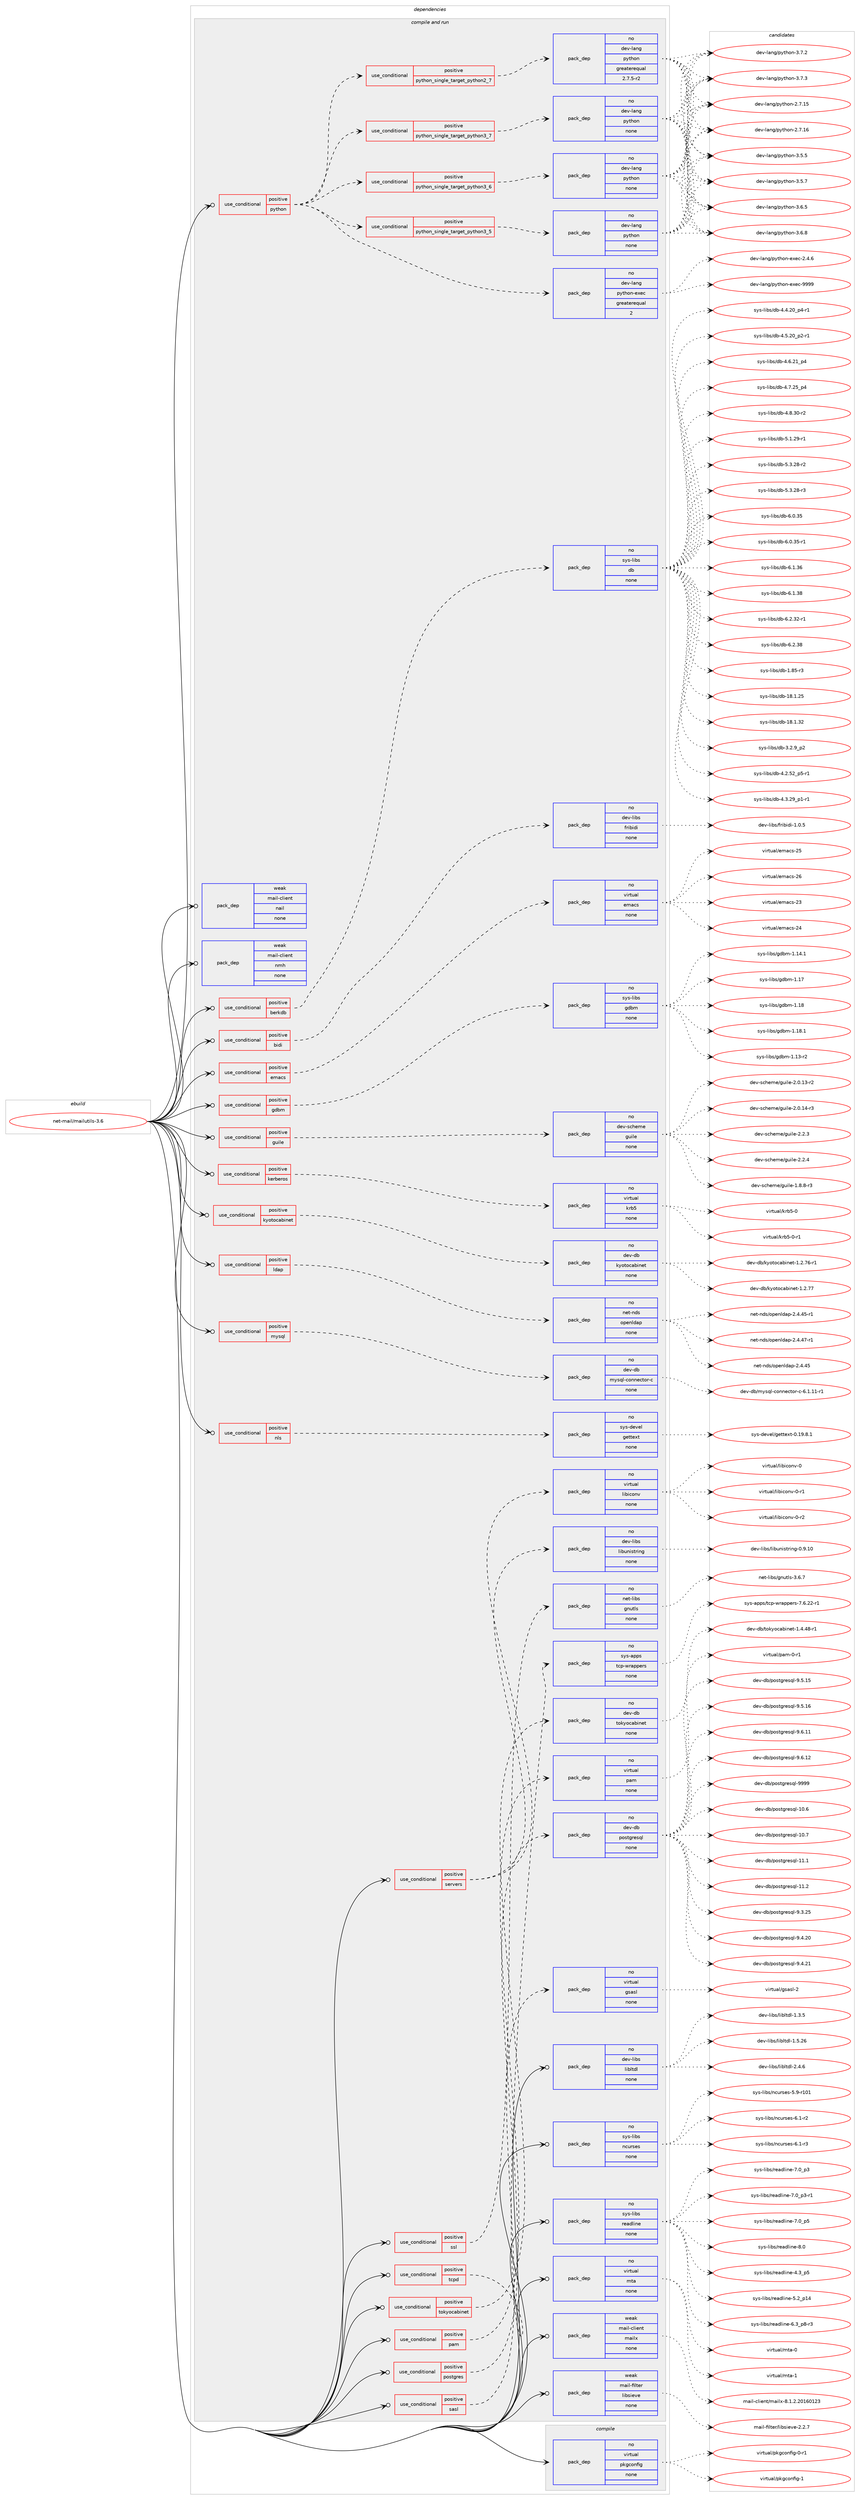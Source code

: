 digraph prolog {

# *************
# Graph options
# *************

newrank=true;
concentrate=true;
compound=true;
graph [rankdir=LR,fontname=Helvetica,fontsize=10,ranksep=1.5];#, ranksep=2.5, nodesep=0.2];
edge  [arrowhead=vee];
node  [fontname=Helvetica,fontsize=10];

# **********
# The ebuild
# **********

subgraph cluster_leftcol {
color=gray;
rank=same;
label=<<i>ebuild</i>>;
id [label="net-mail/mailutils-3.6", color=red, width=4, href="../net-mail/mailutils-3.6.svg"];
}

# ****************
# The dependencies
# ****************

subgraph cluster_midcol {
color=gray;
label=<<i>dependencies</i>>;
subgraph cluster_compile {
fillcolor="#eeeeee";
style=filled;
label=<<i>compile</i>>;
subgraph pack2158 {
dependency2916 [label=<<TABLE BORDER="0" CELLBORDER="1" CELLSPACING="0" CELLPADDING="4" WIDTH="220"><TR><TD ROWSPAN="6" CELLPADDING="30">pack_dep</TD></TR><TR><TD WIDTH="110">no</TD></TR><TR><TD>virtual</TD></TR><TR><TD>pkgconfig</TD></TR><TR><TD>none</TD></TR><TR><TD></TD></TR></TABLE>>, shape=none, color=blue];
}
id:e -> dependency2916:w [weight=20,style="solid",arrowhead="vee"];
}
subgraph cluster_compileandrun {
fillcolor="#eeeeee";
style=filled;
label=<<i>compile and run</i>>;
subgraph cond711 {
dependency2917 [label=<<TABLE BORDER="0" CELLBORDER="1" CELLSPACING="0" CELLPADDING="4"><TR><TD ROWSPAN="3" CELLPADDING="10">use_conditional</TD></TR><TR><TD>positive</TD></TR><TR><TD>berkdb</TD></TR></TABLE>>, shape=none, color=red];
subgraph pack2159 {
dependency2918 [label=<<TABLE BORDER="0" CELLBORDER="1" CELLSPACING="0" CELLPADDING="4" WIDTH="220"><TR><TD ROWSPAN="6" CELLPADDING="30">pack_dep</TD></TR><TR><TD WIDTH="110">no</TD></TR><TR><TD>sys-libs</TD></TR><TR><TD>db</TD></TR><TR><TD>none</TD></TR><TR><TD></TD></TR></TABLE>>, shape=none, color=blue];
}
dependency2917:e -> dependency2918:w [weight=20,style="dashed",arrowhead="vee"];
}
id:e -> dependency2917:w [weight=20,style="solid",arrowhead="odotvee"];
subgraph cond712 {
dependency2919 [label=<<TABLE BORDER="0" CELLBORDER="1" CELLSPACING="0" CELLPADDING="4"><TR><TD ROWSPAN="3" CELLPADDING="10">use_conditional</TD></TR><TR><TD>positive</TD></TR><TR><TD>bidi</TD></TR></TABLE>>, shape=none, color=red];
subgraph pack2160 {
dependency2920 [label=<<TABLE BORDER="0" CELLBORDER="1" CELLSPACING="0" CELLPADDING="4" WIDTH="220"><TR><TD ROWSPAN="6" CELLPADDING="30">pack_dep</TD></TR><TR><TD WIDTH="110">no</TD></TR><TR><TD>dev-libs</TD></TR><TR><TD>fribidi</TD></TR><TR><TD>none</TD></TR><TR><TD></TD></TR></TABLE>>, shape=none, color=blue];
}
dependency2919:e -> dependency2920:w [weight=20,style="dashed",arrowhead="vee"];
}
id:e -> dependency2919:w [weight=20,style="solid",arrowhead="odotvee"];
subgraph cond713 {
dependency2921 [label=<<TABLE BORDER="0" CELLBORDER="1" CELLSPACING="0" CELLPADDING="4"><TR><TD ROWSPAN="3" CELLPADDING="10">use_conditional</TD></TR><TR><TD>positive</TD></TR><TR><TD>emacs</TD></TR></TABLE>>, shape=none, color=red];
subgraph pack2161 {
dependency2922 [label=<<TABLE BORDER="0" CELLBORDER="1" CELLSPACING="0" CELLPADDING="4" WIDTH="220"><TR><TD ROWSPAN="6" CELLPADDING="30">pack_dep</TD></TR><TR><TD WIDTH="110">no</TD></TR><TR><TD>virtual</TD></TR><TR><TD>emacs</TD></TR><TR><TD>none</TD></TR><TR><TD></TD></TR></TABLE>>, shape=none, color=blue];
}
dependency2921:e -> dependency2922:w [weight=20,style="dashed",arrowhead="vee"];
}
id:e -> dependency2921:w [weight=20,style="solid",arrowhead="odotvee"];
subgraph cond714 {
dependency2923 [label=<<TABLE BORDER="0" CELLBORDER="1" CELLSPACING="0" CELLPADDING="4"><TR><TD ROWSPAN="3" CELLPADDING="10">use_conditional</TD></TR><TR><TD>positive</TD></TR><TR><TD>gdbm</TD></TR></TABLE>>, shape=none, color=red];
subgraph pack2162 {
dependency2924 [label=<<TABLE BORDER="0" CELLBORDER="1" CELLSPACING="0" CELLPADDING="4" WIDTH="220"><TR><TD ROWSPAN="6" CELLPADDING="30">pack_dep</TD></TR><TR><TD WIDTH="110">no</TD></TR><TR><TD>sys-libs</TD></TR><TR><TD>gdbm</TD></TR><TR><TD>none</TD></TR><TR><TD></TD></TR></TABLE>>, shape=none, color=blue];
}
dependency2923:e -> dependency2924:w [weight=20,style="dashed",arrowhead="vee"];
}
id:e -> dependency2923:w [weight=20,style="solid",arrowhead="odotvee"];
subgraph cond715 {
dependency2925 [label=<<TABLE BORDER="0" CELLBORDER="1" CELLSPACING="0" CELLPADDING="4"><TR><TD ROWSPAN="3" CELLPADDING="10">use_conditional</TD></TR><TR><TD>positive</TD></TR><TR><TD>guile</TD></TR></TABLE>>, shape=none, color=red];
subgraph pack2163 {
dependency2926 [label=<<TABLE BORDER="0" CELLBORDER="1" CELLSPACING="0" CELLPADDING="4" WIDTH="220"><TR><TD ROWSPAN="6" CELLPADDING="30">pack_dep</TD></TR><TR><TD WIDTH="110">no</TD></TR><TR><TD>dev-scheme</TD></TR><TR><TD>guile</TD></TR><TR><TD>none</TD></TR><TR><TD></TD></TR></TABLE>>, shape=none, color=blue];
}
dependency2925:e -> dependency2926:w [weight=20,style="dashed",arrowhead="vee"];
}
id:e -> dependency2925:w [weight=20,style="solid",arrowhead="odotvee"];
subgraph cond716 {
dependency2927 [label=<<TABLE BORDER="0" CELLBORDER="1" CELLSPACING="0" CELLPADDING="4"><TR><TD ROWSPAN="3" CELLPADDING="10">use_conditional</TD></TR><TR><TD>positive</TD></TR><TR><TD>kerberos</TD></TR></TABLE>>, shape=none, color=red];
subgraph pack2164 {
dependency2928 [label=<<TABLE BORDER="0" CELLBORDER="1" CELLSPACING="0" CELLPADDING="4" WIDTH="220"><TR><TD ROWSPAN="6" CELLPADDING="30">pack_dep</TD></TR><TR><TD WIDTH="110">no</TD></TR><TR><TD>virtual</TD></TR><TR><TD>krb5</TD></TR><TR><TD>none</TD></TR><TR><TD></TD></TR></TABLE>>, shape=none, color=blue];
}
dependency2927:e -> dependency2928:w [weight=20,style="dashed",arrowhead="vee"];
}
id:e -> dependency2927:w [weight=20,style="solid",arrowhead="odotvee"];
subgraph cond717 {
dependency2929 [label=<<TABLE BORDER="0" CELLBORDER="1" CELLSPACING="0" CELLPADDING="4"><TR><TD ROWSPAN="3" CELLPADDING="10">use_conditional</TD></TR><TR><TD>positive</TD></TR><TR><TD>kyotocabinet</TD></TR></TABLE>>, shape=none, color=red];
subgraph pack2165 {
dependency2930 [label=<<TABLE BORDER="0" CELLBORDER="1" CELLSPACING="0" CELLPADDING="4" WIDTH="220"><TR><TD ROWSPAN="6" CELLPADDING="30">pack_dep</TD></TR><TR><TD WIDTH="110">no</TD></TR><TR><TD>dev-db</TD></TR><TR><TD>kyotocabinet</TD></TR><TR><TD>none</TD></TR><TR><TD></TD></TR></TABLE>>, shape=none, color=blue];
}
dependency2929:e -> dependency2930:w [weight=20,style="dashed",arrowhead="vee"];
}
id:e -> dependency2929:w [weight=20,style="solid",arrowhead="odotvee"];
subgraph cond718 {
dependency2931 [label=<<TABLE BORDER="0" CELLBORDER="1" CELLSPACING="0" CELLPADDING="4"><TR><TD ROWSPAN="3" CELLPADDING="10">use_conditional</TD></TR><TR><TD>positive</TD></TR><TR><TD>ldap</TD></TR></TABLE>>, shape=none, color=red];
subgraph pack2166 {
dependency2932 [label=<<TABLE BORDER="0" CELLBORDER="1" CELLSPACING="0" CELLPADDING="4" WIDTH="220"><TR><TD ROWSPAN="6" CELLPADDING="30">pack_dep</TD></TR><TR><TD WIDTH="110">no</TD></TR><TR><TD>net-nds</TD></TR><TR><TD>openldap</TD></TR><TR><TD>none</TD></TR><TR><TD></TD></TR></TABLE>>, shape=none, color=blue];
}
dependency2931:e -> dependency2932:w [weight=20,style="dashed",arrowhead="vee"];
}
id:e -> dependency2931:w [weight=20,style="solid",arrowhead="odotvee"];
subgraph cond719 {
dependency2933 [label=<<TABLE BORDER="0" CELLBORDER="1" CELLSPACING="0" CELLPADDING="4"><TR><TD ROWSPAN="3" CELLPADDING="10">use_conditional</TD></TR><TR><TD>positive</TD></TR><TR><TD>mysql</TD></TR></TABLE>>, shape=none, color=red];
subgraph pack2167 {
dependency2934 [label=<<TABLE BORDER="0" CELLBORDER="1" CELLSPACING="0" CELLPADDING="4" WIDTH="220"><TR><TD ROWSPAN="6" CELLPADDING="30">pack_dep</TD></TR><TR><TD WIDTH="110">no</TD></TR><TR><TD>dev-db</TD></TR><TR><TD>mysql-connector-c</TD></TR><TR><TD>none</TD></TR><TR><TD></TD></TR></TABLE>>, shape=none, color=blue];
}
dependency2933:e -> dependency2934:w [weight=20,style="dashed",arrowhead="vee"];
}
id:e -> dependency2933:w [weight=20,style="solid",arrowhead="odotvee"];
subgraph cond720 {
dependency2935 [label=<<TABLE BORDER="0" CELLBORDER="1" CELLSPACING="0" CELLPADDING="4"><TR><TD ROWSPAN="3" CELLPADDING="10">use_conditional</TD></TR><TR><TD>positive</TD></TR><TR><TD>nls</TD></TR></TABLE>>, shape=none, color=red];
subgraph pack2168 {
dependency2936 [label=<<TABLE BORDER="0" CELLBORDER="1" CELLSPACING="0" CELLPADDING="4" WIDTH="220"><TR><TD ROWSPAN="6" CELLPADDING="30">pack_dep</TD></TR><TR><TD WIDTH="110">no</TD></TR><TR><TD>sys-devel</TD></TR><TR><TD>gettext</TD></TR><TR><TD>none</TD></TR><TR><TD></TD></TR></TABLE>>, shape=none, color=blue];
}
dependency2935:e -> dependency2936:w [weight=20,style="dashed",arrowhead="vee"];
}
id:e -> dependency2935:w [weight=20,style="solid",arrowhead="odotvee"];
subgraph cond721 {
dependency2937 [label=<<TABLE BORDER="0" CELLBORDER="1" CELLSPACING="0" CELLPADDING="4"><TR><TD ROWSPAN="3" CELLPADDING="10">use_conditional</TD></TR><TR><TD>positive</TD></TR><TR><TD>pam</TD></TR></TABLE>>, shape=none, color=red];
subgraph pack2169 {
dependency2938 [label=<<TABLE BORDER="0" CELLBORDER="1" CELLSPACING="0" CELLPADDING="4" WIDTH="220"><TR><TD ROWSPAN="6" CELLPADDING="30">pack_dep</TD></TR><TR><TD WIDTH="110">no</TD></TR><TR><TD>virtual</TD></TR><TR><TD>pam</TD></TR><TR><TD>none</TD></TR><TR><TD></TD></TR></TABLE>>, shape=none, color=blue];
}
dependency2937:e -> dependency2938:w [weight=20,style="dashed",arrowhead="vee"];
}
id:e -> dependency2937:w [weight=20,style="solid",arrowhead="odotvee"];
subgraph cond722 {
dependency2939 [label=<<TABLE BORDER="0" CELLBORDER="1" CELLSPACING="0" CELLPADDING="4"><TR><TD ROWSPAN="3" CELLPADDING="10">use_conditional</TD></TR><TR><TD>positive</TD></TR><TR><TD>postgres</TD></TR></TABLE>>, shape=none, color=red];
subgraph pack2170 {
dependency2940 [label=<<TABLE BORDER="0" CELLBORDER="1" CELLSPACING="0" CELLPADDING="4" WIDTH="220"><TR><TD ROWSPAN="6" CELLPADDING="30">pack_dep</TD></TR><TR><TD WIDTH="110">no</TD></TR><TR><TD>dev-db</TD></TR><TR><TD>postgresql</TD></TR><TR><TD>none</TD></TR><TR><TD></TD></TR></TABLE>>, shape=none, color=blue];
}
dependency2939:e -> dependency2940:w [weight=20,style="dashed",arrowhead="vee"];
}
id:e -> dependency2939:w [weight=20,style="solid",arrowhead="odotvee"];
subgraph cond723 {
dependency2941 [label=<<TABLE BORDER="0" CELLBORDER="1" CELLSPACING="0" CELLPADDING="4"><TR><TD ROWSPAN="3" CELLPADDING="10">use_conditional</TD></TR><TR><TD>positive</TD></TR><TR><TD>python</TD></TR></TABLE>>, shape=none, color=red];
subgraph cond724 {
dependency2942 [label=<<TABLE BORDER="0" CELLBORDER="1" CELLSPACING="0" CELLPADDING="4"><TR><TD ROWSPAN="3" CELLPADDING="10">use_conditional</TD></TR><TR><TD>positive</TD></TR><TR><TD>python_single_target_python2_7</TD></TR></TABLE>>, shape=none, color=red];
subgraph pack2171 {
dependency2943 [label=<<TABLE BORDER="0" CELLBORDER="1" CELLSPACING="0" CELLPADDING="4" WIDTH="220"><TR><TD ROWSPAN="6" CELLPADDING="30">pack_dep</TD></TR><TR><TD WIDTH="110">no</TD></TR><TR><TD>dev-lang</TD></TR><TR><TD>python</TD></TR><TR><TD>greaterequal</TD></TR><TR><TD>2.7.5-r2</TD></TR></TABLE>>, shape=none, color=blue];
}
dependency2942:e -> dependency2943:w [weight=20,style="dashed",arrowhead="vee"];
}
dependency2941:e -> dependency2942:w [weight=20,style="dashed",arrowhead="vee"];
subgraph cond725 {
dependency2944 [label=<<TABLE BORDER="0" CELLBORDER="1" CELLSPACING="0" CELLPADDING="4"><TR><TD ROWSPAN="3" CELLPADDING="10">use_conditional</TD></TR><TR><TD>positive</TD></TR><TR><TD>python_single_target_python3_5</TD></TR></TABLE>>, shape=none, color=red];
subgraph pack2172 {
dependency2945 [label=<<TABLE BORDER="0" CELLBORDER="1" CELLSPACING="0" CELLPADDING="4" WIDTH="220"><TR><TD ROWSPAN="6" CELLPADDING="30">pack_dep</TD></TR><TR><TD WIDTH="110">no</TD></TR><TR><TD>dev-lang</TD></TR><TR><TD>python</TD></TR><TR><TD>none</TD></TR><TR><TD></TD></TR></TABLE>>, shape=none, color=blue];
}
dependency2944:e -> dependency2945:w [weight=20,style="dashed",arrowhead="vee"];
}
dependency2941:e -> dependency2944:w [weight=20,style="dashed",arrowhead="vee"];
subgraph cond726 {
dependency2946 [label=<<TABLE BORDER="0" CELLBORDER="1" CELLSPACING="0" CELLPADDING="4"><TR><TD ROWSPAN="3" CELLPADDING="10">use_conditional</TD></TR><TR><TD>positive</TD></TR><TR><TD>python_single_target_python3_6</TD></TR></TABLE>>, shape=none, color=red];
subgraph pack2173 {
dependency2947 [label=<<TABLE BORDER="0" CELLBORDER="1" CELLSPACING="0" CELLPADDING="4" WIDTH="220"><TR><TD ROWSPAN="6" CELLPADDING="30">pack_dep</TD></TR><TR><TD WIDTH="110">no</TD></TR><TR><TD>dev-lang</TD></TR><TR><TD>python</TD></TR><TR><TD>none</TD></TR><TR><TD></TD></TR></TABLE>>, shape=none, color=blue];
}
dependency2946:e -> dependency2947:w [weight=20,style="dashed",arrowhead="vee"];
}
dependency2941:e -> dependency2946:w [weight=20,style="dashed",arrowhead="vee"];
subgraph cond727 {
dependency2948 [label=<<TABLE BORDER="0" CELLBORDER="1" CELLSPACING="0" CELLPADDING="4"><TR><TD ROWSPAN="3" CELLPADDING="10">use_conditional</TD></TR><TR><TD>positive</TD></TR><TR><TD>python_single_target_python3_7</TD></TR></TABLE>>, shape=none, color=red];
subgraph pack2174 {
dependency2949 [label=<<TABLE BORDER="0" CELLBORDER="1" CELLSPACING="0" CELLPADDING="4" WIDTH="220"><TR><TD ROWSPAN="6" CELLPADDING="30">pack_dep</TD></TR><TR><TD WIDTH="110">no</TD></TR><TR><TD>dev-lang</TD></TR><TR><TD>python</TD></TR><TR><TD>none</TD></TR><TR><TD></TD></TR></TABLE>>, shape=none, color=blue];
}
dependency2948:e -> dependency2949:w [weight=20,style="dashed",arrowhead="vee"];
}
dependency2941:e -> dependency2948:w [weight=20,style="dashed",arrowhead="vee"];
subgraph pack2175 {
dependency2950 [label=<<TABLE BORDER="0" CELLBORDER="1" CELLSPACING="0" CELLPADDING="4" WIDTH="220"><TR><TD ROWSPAN="6" CELLPADDING="30">pack_dep</TD></TR><TR><TD WIDTH="110">no</TD></TR><TR><TD>dev-lang</TD></TR><TR><TD>python-exec</TD></TR><TR><TD>greaterequal</TD></TR><TR><TD>2</TD></TR></TABLE>>, shape=none, color=blue];
}
dependency2941:e -> dependency2950:w [weight=20,style="dashed",arrowhead="vee"];
}
id:e -> dependency2941:w [weight=20,style="solid",arrowhead="odotvee"];
subgraph cond728 {
dependency2951 [label=<<TABLE BORDER="0" CELLBORDER="1" CELLSPACING="0" CELLPADDING="4"><TR><TD ROWSPAN="3" CELLPADDING="10">use_conditional</TD></TR><TR><TD>positive</TD></TR><TR><TD>sasl</TD></TR></TABLE>>, shape=none, color=red];
subgraph pack2176 {
dependency2952 [label=<<TABLE BORDER="0" CELLBORDER="1" CELLSPACING="0" CELLPADDING="4" WIDTH="220"><TR><TD ROWSPAN="6" CELLPADDING="30">pack_dep</TD></TR><TR><TD WIDTH="110">no</TD></TR><TR><TD>virtual</TD></TR><TR><TD>gsasl</TD></TR><TR><TD>none</TD></TR><TR><TD></TD></TR></TABLE>>, shape=none, color=blue];
}
dependency2951:e -> dependency2952:w [weight=20,style="dashed",arrowhead="vee"];
}
id:e -> dependency2951:w [weight=20,style="solid",arrowhead="odotvee"];
subgraph cond729 {
dependency2953 [label=<<TABLE BORDER="0" CELLBORDER="1" CELLSPACING="0" CELLPADDING="4"><TR><TD ROWSPAN="3" CELLPADDING="10">use_conditional</TD></TR><TR><TD>positive</TD></TR><TR><TD>servers</TD></TR></TABLE>>, shape=none, color=red];
subgraph pack2177 {
dependency2954 [label=<<TABLE BORDER="0" CELLBORDER="1" CELLSPACING="0" CELLPADDING="4" WIDTH="220"><TR><TD ROWSPAN="6" CELLPADDING="30">pack_dep</TD></TR><TR><TD WIDTH="110">no</TD></TR><TR><TD>virtual</TD></TR><TR><TD>libiconv</TD></TR><TR><TD>none</TD></TR><TR><TD></TD></TR></TABLE>>, shape=none, color=blue];
}
dependency2953:e -> dependency2954:w [weight=20,style="dashed",arrowhead="vee"];
subgraph pack2178 {
dependency2955 [label=<<TABLE BORDER="0" CELLBORDER="1" CELLSPACING="0" CELLPADDING="4" WIDTH="220"><TR><TD ROWSPAN="6" CELLPADDING="30">pack_dep</TD></TR><TR><TD WIDTH="110">no</TD></TR><TR><TD>dev-libs</TD></TR><TR><TD>libunistring</TD></TR><TR><TD>none</TD></TR><TR><TD></TD></TR></TABLE>>, shape=none, color=blue];
}
dependency2953:e -> dependency2955:w [weight=20,style="dashed",arrowhead="vee"];
}
id:e -> dependency2953:w [weight=20,style="solid",arrowhead="odotvee"];
subgraph cond730 {
dependency2956 [label=<<TABLE BORDER="0" CELLBORDER="1" CELLSPACING="0" CELLPADDING="4"><TR><TD ROWSPAN="3" CELLPADDING="10">use_conditional</TD></TR><TR><TD>positive</TD></TR><TR><TD>ssl</TD></TR></TABLE>>, shape=none, color=red];
subgraph pack2179 {
dependency2957 [label=<<TABLE BORDER="0" CELLBORDER="1" CELLSPACING="0" CELLPADDING="4" WIDTH="220"><TR><TD ROWSPAN="6" CELLPADDING="30">pack_dep</TD></TR><TR><TD WIDTH="110">no</TD></TR><TR><TD>net-libs</TD></TR><TR><TD>gnutls</TD></TR><TR><TD>none</TD></TR><TR><TD></TD></TR></TABLE>>, shape=none, color=blue];
}
dependency2956:e -> dependency2957:w [weight=20,style="dashed",arrowhead="vee"];
}
id:e -> dependency2956:w [weight=20,style="solid",arrowhead="odotvee"];
subgraph cond731 {
dependency2958 [label=<<TABLE BORDER="0" CELLBORDER="1" CELLSPACING="0" CELLPADDING="4"><TR><TD ROWSPAN="3" CELLPADDING="10">use_conditional</TD></TR><TR><TD>positive</TD></TR><TR><TD>tcpd</TD></TR></TABLE>>, shape=none, color=red];
subgraph pack2180 {
dependency2959 [label=<<TABLE BORDER="0" CELLBORDER="1" CELLSPACING="0" CELLPADDING="4" WIDTH="220"><TR><TD ROWSPAN="6" CELLPADDING="30">pack_dep</TD></TR><TR><TD WIDTH="110">no</TD></TR><TR><TD>sys-apps</TD></TR><TR><TD>tcp-wrappers</TD></TR><TR><TD>none</TD></TR><TR><TD></TD></TR></TABLE>>, shape=none, color=blue];
}
dependency2958:e -> dependency2959:w [weight=20,style="dashed",arrowhead="vee"];
}
id:e -> dependency2958:w [weight=20,style="solid",arrowhead="odotvee"];
subgraph cond732 {
dependency2960 [label=<<TABLE BORDER="0" CELLBORDER="1" CELLSPACING="0" CELLPADDING="4"><TR><TD ROWSPAN="3" CELLPADDING="10">use_conditional</TD></TR><TR><TD>positive</TD></TR><TR><TD>tokyocabinet</TD></TR></TABLE>>, shape=none, color=red];
subgraph pack2181 {
dependency2961 [label=<<TABLE BORDER="0" CELLBORDER="1" CELLSPACING="0" CELLPADDING="4" WIDTH="220"><TR><TD ROWSPAN="6" CELLPADDING="30">pack_dep</TD></TR><TR><TD WIDTH="110">no</TD></TR><TR><TD>dev-db</TD></TR><TR><TD>tokyocabinet</TD></TR><TR><TD>none</TD></TR><TR><TD></TD></TR></TABLE>>, shape=none, color=blue];
}
dependency2960:e -> dependency2961:w [weight=20,style="dashed",arrowhead="vee"];
}
id:e -> dependency2960:w [weight=20,style="solid",arrowhead="odotvee"];
subgraph pack2182 {
dependency2962 [label=<<TABLE BORDER="0" CELLBORDER="1" CELLSPACING="0" CELLPADDING="4" WIDTH="220"><TR><TD ROWSPAN="6" CELLPADDING="30">pack_dep</TD></TR><TR><TD WIDTH="110">no</TD></TR><TR><TD>dev-libs</TD></TR><TR><TD>libltdl</TD></TR><TR><TD>none</TD></TR><TR><TD></TD></TR></TABLE>>, shape=none, color=blue];
}
id:e -> dependency2962:w [weight=20,style="solid",arrowhead="odotvee"];
subgraph pack2183 {
dependency2963 [label=<<TABLE BORDER="0" CELLBORDER="1" CELLSPACING="0" CELLPADDING="4" WIDTH="220"><TR><TD ROWSPAN="6" CELLPADDING="30">pack_dep</TD></TR><TR><TD WIDTH="110">no</TD></TR><TR><TD>sys-libs</TD></TR><TR><TD>ncurses</TD></TR><TR><TD>none</TD></TR><TR><TD></TD></TR></TABLE>>, shape=none, color=blue];
}
id:e -> dependency2963:w [weight=20,style="solid",arrowhead="odotvee"];
subgraph pack2184 {
dependency2964 [label=<<TABLE BORDER="0" CELLBORDER="1" CELLSPACING="0" CELLPADDING="4" WIDTH="220"><TR><TD ROWSPAN="6" CELLPADDING="30">pack_dep</TD></TR><TR><TD WIDTH="110">no</TD></TR><TR><TD>sys-libs</TD></TR><TR><TD>readline</TD></TR><TR><TD>none</TD></TR><TR><TD></TD></TR></TABLE>>, shape=none, color=blue];
}
id:e -> dependency2964:w [weight=20,style="solid",arrowhead="odotvee"];
subgraph pack2185 {
dependency2965 [label=<<TABLE BORDER="0" CELLBORDER="1" CELLSPACING="0" CELLPADDING="4" WIDTH="220"><TR><TD ROWSPAN="6" CELLPADDING="30">pack_dep</TD></TR><TR><TD WIDTH="110">no</TD></TR><TR><TD>virtual</TD></TR><TR><TD>mta</TD></TR><TR><TD>none</TD></TR><TR><TD></TD></TR></TABLE>>, shape=none, color=blue];
}
id:e -> dependency2965:w [weight=20,style="solid",arrowhead="odotvee"];
subgraph pack2186 {
dependency2966 [label=<<TABLE BORDER="0" CELLBORDER="1" CELLSPACING="0" CELLPADDING="4" WIDTH="220"><TR><TD ROWSPAN="6" CELLPADDING="30">pack_dep</TD></TR><TR><TD WIDTH="110">weak</TD></TR><TR><TD>mail-client</TD></TR><TR><TD>mailx</TD></TR><TR><TD>none</TD></TR><TR><TD></TD></TR></TABLE>>, shape=none, color=blue];
}
id:e -> dependency2966:w [weight=20,style="solid",arrowhead="odotvee"];
subgraph pack2187 {
dependency2967 [label=<<TABLE BORDER="0" CELLBORDER="1" CELLSPACING="0" CELLPADDING="4" WIDTH="220"><TR><TD ROWSPAN="6" CELLPADDING="30">pack_dep</TD></TR><TR><TD WIDTH="110">weak</TD></TR><TR><TD>mail-client</TD></TR><TR><TD>nail</TD></TR><TR><TD>none</TD></TR><TR><TD></TD></TR></TABLE>>, shape=none, color=blue];
}
id:e -> dependency2967:w [weight=20,style="solid",arrowhead="odotvee"];
subgraph pack2188 {
dependency2968 [label=<<TABLE BORDER="0" CELLBORDER="1" CELLSPACING="0" CELLPADDING="4" WIDTH="220"><TR><TD ROWSPAN="6" CELLPADDING="30">pack_dep</TD></TR><TR><TD WIDTH="110">weak</TD></TR><TR><TD>mail-client</TD></TR><TR><TD>nmh</TD></TR><TR><TD>none</TD></TR><TR><TD></TD></TR></TABLE>>, shape=none, color=blue];
}
id:e -> dependency2968:w [weight=20,style="solid",arrowhead="odotvee"];
subgraph pack2189 {
dependency2969 [label=<<TABLE BORDER="0" CELLBORDER="1" CELLSPACING="0" CELLPADDING="4" WIDTH="220"><TR><TD ROWSPAN="6" CELLPADDING="30">pack_dep</TD></TR><TR><TD WIDTH="110">weak</TD></TR><TR><TD>mail-filter</TD></TR><TR><TD>libsieve</TD></TR><TR><TD>none</TD></TR><TR><TD></TD></TR></TABLE>>, shape=none, color=blue];
}
id:e -> dependency2969:w [weight=20,style="solid",arrowhead="odotvee"];
}
subgraph cluster_run {
fillcolor="#eeeeee";
style=filled;
label=<<i>run</i>>;
}
}

# **************
# The candidates
# **************

subgraph cluster_choices {
rank=same;
color=gray;
label=<<i>candidates</i>>;

subgraph choice2158 {
color=black;
nodesep=1;
choice11810511411611797108471121071039911111010210510345484511449 [label="virtual/pkgconfig-0-r1", color=red, width=4,href="../virtual/pkgconfig-0-r1.svg"];
choice1181051141161179710847112107103991111101021051034549 [label="virtual/pkgconfig-1", color=red, width=4,href="../virtual/pkgconfig-1.svg"];
dependency2916:e -> choice11810511411611797108471121071039911111010210510345484511449:w [style=dotted,weight="100"];
dependency2916:e -> choice1181051141161179710847112107103991111101021051034549:w [style=dotted,weight="100"];
}
subgraph choice2159 {
color=black;
nodesep=1;
choice1151211154510810598115471009845494656534511451 [label="sys-libs/db-1.85-r3", color=red, width=4,href="../sys-libs/db-1.85-r3.svg"];
choice115121115451081059811547100984549564649465053 [label="sys-libs/db-18.1.25", color=red, width=4,href="../sys-libs/db-18.1.25.svg"];
choice115121115451081059811547100984549564649465150 [label="sys-libs/db-18.1.32", color=red, width=4,href="../sys-libs/db-18.1.32.svg"];
choice115121115451081059811547100984551465046579511250 [label="sys-libs/db-3.2.9_p2", color=red, width=4,href="../sys-libs/db-3.2.9_p2.svg"];
choice115121115451081059811547100984552465046535095112534511449 [label="sys-libs/db-4.2.52_p5-r1", color=red, width=4,href="../sys-libs/db-4.2.52_p5-r1.svg"];
choice115121115451081059811547100984552465146505795112494511449 [label="sys-libs/db-4.3.29_p1-r1", color=red, width=4,href="../sys-libs/db-4.3.29_p1-r1.svg"];
choice115121115451081059811547100984552465246504895112524511449 [label="sys-libs/db-4.4.20_p4-r1", color=red, width=4,href="../sys-libs/db-4.4.20_p4-r1.svg"];
choice115121115451081059811547100984552465346504895112504511449 [label="sys-libs/db-4.5.20_p2-r1", color=red, width=4,href="../sys-libs/db-4.5.20_p2-r1.svg"];
choice11512111545108105981154710098455246544650499511252 [label="sys-libs/db-4.6.21_p4", color=red, width=4,href="../sys-libs/db-4.6.21_p4.svg"];
choice11512111545108105981154710098455246554650539511252 [label="sys-libs/db-4.7.25_p4", color=red, width=4,href="../sys-libs/db-4.7.25_p4.svg"];
choice11512111545108105981154710098455246564651484511450 [label="sys-libs/db-4.8.30-r2", color=red, width=4,href="../sys-libs/db-4.8.30-r2.svg"];
choice11512111545108105981154710098455346494650574511449 [label="sys-libs/db-5.1.29-r1", color=red, width=4,href="../sys-libs/db-5.1.29-r1.svg"];
choice11512111545108105981154710098455346514650564511450 [label="sys-libs/db-5.3.28-r2", color=red, width=4,href="../sys-libs/db-5.3.28-r2.svg"];
choice11512111545108105981154710098455346514650564511451 [label="sys-libs/db-5.3.28-r3", color=red, width=4,href="../sys-libs/db-5.3.28-r3.svg"];
choice1151211154510810598115471009845544648465153 [label="sys-libs/db-6.0.35", color=red, width=4,href="../sys-libs/db-6.0.35.svg"];
choice11512111545108105981154710098455446484651534511449 [label="sys-libs/db-6.0.35-r1", color=red, width=4,href="../sys-libs/db-6.0.35-r1.svg"];
choice1151211154510810598115471009845544649465154 [label="sys-libs/db-6.1.36", color=red, width=4,href="../sys-libs/db-6.1.36.svg"];
choice1151211154510810598115471009845544649465156 [label="sys-libs/db-6.1.38", color=red, width=4,href="../sys-libs/db-6.1.38.svg"];
choice11512111545108105981154710098455446504651504511449 [label="sys-libs/db-6.2.32-r1", color=red, width=4,href="../sys-libs/db-6.2.32-r1.svg"];
choice1151211154510810598115471009845544650465156 [label="sys-libs/db-6.2.38", color=red, width=4,href="../sys-libs/db-6.2.38.svg"];
dependency2918:e -> choice1151211154510810598115471009845494656534511451:w [style=dotted,weight="100"];
dependency2918:e -> choice115121115451081059811547100984549564649465053:w [style=dotted,weight="100"];
dependency2918:e -> choice115121115451081059811547100984549564649465150:w [style=dotted,weight="100"];
dependency2918:e -> choice115121115451081059811547100984551465046579511250:w [style=dotted,weight="100"];
dependency2918:e -> choice115121115451081059811547100984552465046535095112534511449:w [style=dotted,weight="100"];
dependency2918:e -> choice115121115451081059811547100984552465146505795112494511449:w [style=dotted,weight="100"];
dependency2918:e -> choice115121115451081059811547100984552465246504895112524511449:w [style=dotted,weight="100"];
dependency2918:e -> choice115121115451081059811547100984552465346504895112504511449:w [style=dotted,weight="100"];
dependency2918:e -> choice11512111545108105981154710098455246544650499511252:w [style=dotted,weight="100"];
dependency2918:e -> choice11512111545108105981154710098455246554650539511252:w [style=dotted,weight="100"];
dependency2918:e -> choice11512111545108105981154710098455246564651484511450:w [style=dotted,weight="100"];
dependency2918:e -> choice11512111545108105981154710098455346494650574511449:w [style=dotted,weight="100"];
dependency2918:e -> choice11512111545108105981154710098455346514650564511450:w [style=dotted,weight="100"];
dependency2918:e -> choice11512111545108105981154710098455346514650564511451:w [style=dotted,weight="100"];
dependency2918:e -> choice1151211154510810598115471009845544648465153:w [style=dotted,weight="100"];
dependency2918:e -> choice11512111545108105981154710098455446484651534511449:w [style=dotted,weight="100"];
dependency2918:e -> choice1151211154510810598115471009845544649465154:w [style=dotted,weight="100"];
dependency2918:e -> choice1151211154510810598115471009845544649465156:w [style=dotted,weight="100"];
dependency2918:e -> choice11512111545108105981154710098455446504651504511449:w [style=dotted,weight="100"];
dependency2918:e -> choice1151211154510810598115471009845544650465156:w [style=dotted,weight="100"];
}
subgraph choice2160 {
color=black;
nodesep=1;
choice10010111845108105981154710211410598105100105454946484653 [label="dev-libs/fribidi-1.0.5", color=red, width=4,href="../dev-libs/fribidi-1.0.5.svg"];
dependency2920:e -> choice10010111845108105981154710211410598105100105454946484653:w [style=dotted,weight="100"];
}
subgraph choice2161 {
color=black;
nodesep=1;
choice11810511411611797108471011099799115455051 [label="virtual/emacs-23", color=red, width=4,href="../virtual/emacs-23.svg"];
choice11810511411611797108471011099799115455052 [label="virtual/emacs-24", color=red, width=4,href="../virtual/emacs-24.svg"];
choice11810511411611797108471011099799115455053 [label="virtual/emacs-25", color=red, width=4,href="../virtual/emacs-25.svg"];
choice11810511411611797108471011099799115455054 [label="virtual/emacs-26", color=red, width=4,href="../virtual/emacs-26.svg"];
dependency2922:e -> choice11810511411611797108471011099799115455051:w [style=dotted,weight="100"];
dependency2922:e -> choice11810511411611797108471011099799115455052:w [style=dotted,weight="100"];
dependency2922:e -> choice11810511411611797108471011099799115455053:w [style=dotted,weight="100"];
dependency2922:e -> choice11810511411611797108471011099799115455054:w [style=dotted,weight="100"];
}
subgraph choice2162 {
color=black;
nodesep=1;
choice1151211154510810598115471031009810945494649514511450 [label="sys-libs/gdbm-1.13-r2", color=red, width=4,href="../sys-libs/gdbm-1.13-r2.svg"];
choice1151211154510810598115471031009810945494649524649 [label="sys-libs/gdbm-1.14.1", color=red, width=4,href="../sys-libs/gdbm-1.14.1.svg"];
choice115121115451081059811547103100981094549464955 [label="sys-libs/gdbm-1.17", color=red, width=4,href="../sys-libs/gdbm-1.17.svg"];
choice115121115451081059811547103100981094549464956 [label="sys-libs/gdbm-1.18", color=red, width=4,href="../sys-libs/gdbm-1.18.svg"];
choice1151211154510810598115471031009810945494649564649 [label="sys-libs/gdbm-1.18.1", color=red, width=4,href="../sys-libs/gdbm-1.18.1.svg"];
dependency2924:e -> choice1151211154510810598115471031009810945494649514511450:w [style=dotted,weight="100"];
dependency2924:e -> choice1151211154510810598115471031009810945494649524649:w [style=dotted,weight="100"];
dependency2924:e -> choice115121115451081059811547103100981094549464955:w [style=dotted,weight="100"];
dependency2924:e -> choice115121115451081059811547103100981094549464956:w [style=dotted,weight="100"];
dependency2924:e -> choice1151211154510810598115471031009810945494649564649:w [style=dotted,weight="100"];
}
subgraph choice2163 {
color=black;
nodesep=1;
choice1001011184511599104101109101471031171051081014549465646564511451 [label="dev-scheme/guile-1.8.8-r3", color=red, width=4,href="../dev-scheme/guile-1.8.8-r3.svg"];
choice100101118451159910410110910147103117105108101455046484649514511450 [label="dev-scheme/guile-2.0.13-r2", color=red, width=4,href="../dev-scheme/guile-2.0.13-r2.svg"];
choice100101118451159910410110910147103117105108101455046484649524511451 [label="dev-scheme/guile-2.0.14-r3", color=red, width=4,href="../dev-scheme/guile-2.0.14-r3.svg"];
choice100101118451159910410110910147103117105108101455046504651 [label="dev-scheme/guile-2.2.3", color=red, width=4,href="../dev-scheme/guile-2.2.3.svg"];
choice100101118451159910410110910147103117105108101455046504652 [label="dev-scheme/guile-2.2.4", color=red, width=4,href="../dev-scheme/guile-2.2.4.svg"];
dependency2926:e -> choice1001011184511599104101109101471031171051081014549465646564511451:w [style=dotted,weight="100"];
dependency2926:e -> choice100101118451159910410110910147103117105108101455046484649514511450:w [style=dotted,weight="100"];
dependency2926:e -> choice100101118451159910410110910147103117105108101455046484649524511451:w [style=dotted,weight="100"];
dependency2926:e -> choice100101118451159910410110910147103117105108101455046504651:w [style=dotted,weight="100"];
dependency2926:e -> choice100101118451159910410110910147103117105108101455046504652:w [style=dotted,weight="100"];
}
subgraph choice2164 {
color=black;
nodesep=1;
choice118105114116117971084710711498534548 [label="virtual/krb5-0", color=red, width=4,href="../virtual/krb5-0.svg"];
choice1181051141161179710847107114985345484511449 [label="virtual/krb5-0-r1", color=red, width=4,href="../virtual/krb5-0-r1.svg"];
dependency2928:e -> choice118105114116117971084710711498534548:w [style=dotted,weight="100"];
dependency2928:e -> choice1181051141161179710847107114985345484511449:w [style=dotted,weight="100"];
}
subgraph choice2165 {
color=black;
nodesep=1;
choice100101118451009847107121111116111999798105110101116454946504655544511449 [label="dev-db/kyotocabinet-1.2.76-r1", color=red, width=4,href="../dev-db/kyotocabinet-1.2.76-r1.svg"];
choice10010111845100984710712111111611199979810511010111645494650465555 [label="dev-db/kyotocabinet-1.2.77", color=red, width=4,href="../dev-db/kyotocabinet-1.2.77.svg"];
dependency2930:e -> choice100101118451009847107121111116111999798105110101116454946504655544511449:w [style=dotted,weight="100"];
dependency2930:e -> choice10010111845100984710712111111611199979810511010111645494650465555:w [style=dotted,weight="100"];
}
subgraph choice2166 {
color=black;
nodesep=1;
choice11010111645110100115471111121011101081009711245504652465253 [label="net-nds/openldap-2.4.45", color=red, width=4,href="../net-nds/openldap-2.4.45.svg"];
choice110101116451101001154711111210111010810097112455046524652534511449 [label="net-nds/openldap-2.4.45-r1", color=red, width=4,href="../net-nds/openldap-2.4.45-r1.svg"];
choice110101116451101001154711111210111010810097112455046524652554511449 [label="net-nds/openldap-2.4.47-r1", color=red, width=4,href="../net-nds/openldap-2.4.47-r1.svg"];
dependency2932:e -> choice11010111645110100115471111121011101081009711245504652465253:w [style=dotted,weight="100"];
dependency2932:e -> choice110101116451101001154711111210111010810097112455046524652534511449:w [style=dotted,weight="100"];
dependency2932:e -> choice110101116451101001154711111210111010810097112455046524652554511449:w [style=dotted,weight="100"];
}
subgraph choice2167 {
color=black;
nodesep=1;
choice1001011184510098471091211151131084599111110110101991161111144599455446494649494511449 [label="dev-db/mysql-connector-c-6.1.11-r1", color=red, width=4,href="../dev-db/mysql-connector-c-6.1.11-r1.svg"];
dependency2934:e -> choice1001011184510098471091211151131084599111110110101991161111144599455446494649494511449:w [style=dotted,weight="100"];
}
subgraph choice2168 {
color=black;
nodesep=1;
choice1151211154510010111810110847103101116116101120116454846495746564649 [label="sys-devel/gettext-0.19.8.1", color=red, width=4,href="../sys-devel/gettext-0.19.8.1.svg"];
dependency2936:e -> choice1151211154510010111810110847103101116116101120116454846495746564649:w [style=dotted,weight="100"];
}
subgraph choice2169 {
color=black;
nodesep=1;
choice11810511411611797108471129710945484511449 [label="virtual/pam-0-r1", color=red, width=4,href="../virtual/pam-0-r1.svg"];
dependency2938:e -> choice11810511411611797108471129710945484511449:w [style=dotted,weight="100"];
}
subgraph choice2170 {
color=black;
nodesep=1;
choice1001011184510098471121111151161031141011151131084549484654 [label="dev-db/postgresql-10.6", color=red, width=4,href="../dev-db/postgresql-10.6.svg"];
choice1001011184510098471121111151161031141011151131084549484655 [label="dev-db/postgresql-10.7", color=red, width=4,href="../dev-db/postgresql-10.7.svg"];
choice1001011184510098471121111151161031141011151131084549494649 [label="dev-db/postgresql-11.1", color=red, width=4,href="../dev-db/postgresql-11.1.svg"];
choice1001011184510098471121111151161031141011151131084549494650 [label="dev-db/postgresql-11.2", color=red, width=4,href="../dev-db/postgresql-11.2.svg"];
choice10010111845100984711211111511610311410111511310845574651465053 [label="dev-db/postgresql-9.3.25", color=red, width=4,href="../dev-db/postgresql-9.3.25.svg"];
choice10010111845100984711211111511610311410111511310845574652465048 [label="dev-db/postgresql-9.4.20", color=red, width=4,href="../dev-db/postgresql-9.4.20.svg"];
choice10010111845100984711211111511610311410111511310845574652465049 [label="dev-db/postgresql-9.4.21", color=red, width=4,href="../dev-db/postgresql-9.4.21.svg"];
choice10010111845100984711211111511610311410111511310845574653464953 [label="dev-db/postgresql-9.5.15", color=red, width=4,href="../dev-db/postgresql-9.5.15.svg"];
choice10010111845100984711211111511610311410111511310845574653464954 [label="dev-db/postgresql-9.5.16", color=red, width=4,href="../dev-db/postgresql-9.5.16.svg"];
choice10010111845100984711211111511610311410111511310845574654464949 [label="dev-db/postgresql-9.6.11", color=red, width=4,href="../dev-db/postgresql-9.6.11.svg"];
choice10010111845100984711211111511610311410111511310845574654464950 [label="dev-db/postgresql-9.6.12", color=red, width=4,href="../dev-db/postgresql-9.6.12.svg"];
choice1001011184510098471121111151161031141011151131084557575757 [label="dev-db/postgresql-9999", color=red, width=4,href="../dev-db/postgresql-9999.svg"];
dependency2940:e -> choice1001011184510098471121111151161031141011151131084549484654:w [style=dotted,weight="100"];
dependency2940:e -> choice1001011184510098471121111151161031141011151131084549484655:w [style=dotted,weight="100"];
dependency2940:e -> choice1001011184510098471121111151161031141011151131084549494649:w [style=dotted,weight="100"];
dependency2940:e -> choice1001011184510098471121111151161031141011151131084549494650:w [style=dotted,weight="100"];
dependency2940:e -> choice10010111845100984711211111511610311410111511310845574651465053:w [style=dotted,weight="100"];
dependency2940:e -> choice10010111845100984711211111511610311410111511310845574652465048:w [style=dotted,weight="100"];
dependency2940:e -> choice10010111845100984711211111511610311410111511310845574652465049:w [style=dotted,weight="100"];
dependency2940:e -> choice10010111845100984711211111511610311410111511310845574653464953:w [style=dotted,weight="100"];
dependency2940:e -> choice10010111845100984711211111511610311410111511310845574653464954:w [style=dotted,weight="100"];
dependency2940:e -> choice10010111845100984711211111511610311410111511310845574654464949:w [style=dotted,weight="100"];
dependency2940:e -> choice10010111845100984711211111511610311410111511310845574654464950:w [style=dotted,weight="100"];
dependency2940:e -> choice1001011184510098471121111151161031141011151131084557575757:w [style=dotted,weight="100"];
}
subgraph choice2171 {
color=black;
nodesep=1;
choice10010111845108971101034711212111610411111045504655464953 [label="dev-lang/python-2.7.15", color=red, width=4,href="../dev-lang/python-2.7.15.svg"];
choice10010111845108971101034711212111610411111045504655464954 [label="dev-lang/python-2.7.16", color=red, width=4,href="../dev-lang/python-2.7.16.svg"];
choice100101118451089711010347112121116104111110455146534653 [label="dev-lang/python-3.5.5", color=red, width=4,href="../dev-lang/python-3.5.5.svg"];
choice100101118451089711010347112121116104111110455146534655 [label="dev-lang/python-3.5.7", color=red, width=4,href="../dev-lang/python-3.5.7.svg"];
choice100101118451089711010347112121116104111110455146544653 [label="dev-lang/python-3.6.5", color=red, width=4,href="../dev-lang/python-3.6.5.svg"];
choice100101118451089711010347112121116104111110455146544656 [label="dev-lang/python-3.6.8", color=red, width=4,href="../dev-lang/python-3.6.8.svg"];
choice100101118451089711010347112121116104111110455146554650 [label="dev-lang/python-3.7.2", color=red, width=4,href="../dev-lang/python-3.7.2.svg"];
choice100101118451089711010347112121116104111110455146554651 [label="dev-lang/python-3.7.3", color=red, width=4,href="../dev-lang/python-3.7.3.svg"];
dependency2943:e -> choice10010111845108971101034711212111610411111045504655464953:w [style=dotted,weight="100"];
dependency2943:e -> choice10010111845108971101034711212111610411111045504655464954:w [style=dotted,weight="100"];
dependency2943:e -> choice100101118451089711010347112121116104111110455146534653:w [style=dotted,weight="100"];
dependency2943:e -> choice100101118451089711010347112121116104111110455146534655:w [style=dotted,weight="100"];
dependency2943:e -> choice100101118451089711010347112121116104111110455146544653:w [style=dotted,weight="100"];
dependency2943:e -> choice100101118451089711010347112121116104111110455146544656:w [style=dotted,weight="100"];
dependency2943:e -> choice100101118451089711010347112121116104111110455146554650:w [style=dotted,weight="100"];
dependency2943:e -> choice100101118451089711010347112121116104111110455146554651:w [style=dotted,weight="100"];
}
subgraph choice2172 {
color=black;
nodesep=1;
choice10010111845108971101034711212111610411111045504655464953 [label="dev-lang/python-2.7.15", color=red, width=4,href="../dev-lang/python-2.7.15.svg"];
choice10010111845108971101034711212111610411111045504655464954 [label="dev-lang/python-2.7.16", color=red, width=4,href="../dev-lang/python-2.7.16.svg"];
choice100101118451089711010347112121116104111110455146534653 [label="dev-lang/python-3.5.5", color=red, width=4,href="../dev-lang/python-3.5.5.svg"];
choice100101118451089711010347112121116104111110455146534655 [label="dev-lang/python-3.5.7", color=red, width=4,href="../dev-lang/python-3.5.7.svg"];
choice100101118451089711010347112121116104111110455146544653 [label="dev-lang/python-3.6.5", color=red, width=4,href="../dev-lang/python-3.6.5.svg"];
choice100101118451089711010347112121116104111110455146544656 [label="dev-lang/python-3.6.8", color=red, width=4,href="../dev-lang/python-3.6.8.svg"];
choice100101118451089711010347112121116104111110455146554650 [label="dev-lang/python-3.7.2", color=red, width=4,href="../dev-lang/python-3.7.2.svg"];
choice100101118451089711010347112121116104111110455146554651 [label="dev-lang/python-3.7.3", color=red, width=4,href="../dev-lang/python-3.7.3.svg"];
dependency2945:e -> choice10010111845108971101034711212111610411111045504655464953:w [style=dotted,weight="100"];
dependency2945:e -> choice10010111845108971101034711212111610411111045504655464954:w [style=dotted,weight="100"];
dependency2945:e -> choice100101118451089711010347112121116104111110455146534653:w [style=dotted,weight="100"];
dependency2945:e -> choice100101118451089711010347112121116104111110455146534655:w [style=dotted,weight="100"];
dependency2945:e -> choice100101118451089711010347112121116104111110455146544653:w [style=dotted,weight="100"];
dependency2945:e -> choice100101118451089711010347112121116104111110455146544656:w [style=dotted,weight="100"];
dependency2945:e -> choice100101118451089711010347112121116104111110455146554650:w [style=dotted,weight="100"];
dependency2945:e -> choice100101118451089711010347112121116104111110455146554651:w [style=dotted,weight="100"];
}
subgraph choice2173 {
color=black;
nodesep=1;
choice10010111845108971101034711212111610411111045504655464953 [label="dev-lang/python-2.7.15", color=red, width=4,href="../dev-lang/python-2.7.15.svg"];
choice10010111845108971101034711212111610411111045504655464954 [label="dev-lang/python-2.7.16", color=red, width=4,href="../dev-lang/python-2.7.16.svg"];
choice100101118451089711010347112121116104111110455146534653 [label="dev-lang/python-3.5.5", color=red, width=4,href="../dev-lang/python-3.5.5.svg"];
choice100101118451089711010347112121116104111110455146534655 [label="dev-lang/python-3.5.7", color=red, width=4,href="../dev-lang/python-3.5.7.svg"];
choice100101118451089711010347112121116104111110455146544653 [label="dev-lang/python-3.6.5", color=red, width=4,href="../dev-lang/python-3.6.5.svg"];
choice100101118451089711010347112121116104111110455146544656 [label="dev-lang/python-3.6.8", color=red, width=4,href="../dev-lang/python-3.6.8.svg"];
choice100101118451089711010347112121116104111110455146554650 [label="dev-lang/python-3.7.2", color=red, width=4,href="../dev-lang/python-3.7.2.svg"];
choice100101118451089711010347112121116104111110455146554651 [label="dev-lang/python-3.7.3", color=red, width=4,href="../dev-lang/python-3.7.3.svg"];
dependency2947:e -> choice10010111845108971101034711212111610411111045504655464953:w [style=dotted,weight="100"];
dependency2947:e -> choice10010111845108971101034711212111610411111045504655464954:w [style=dotted,weight="100"];
dependency2947:e -> choice100101118451089711010347112121116104111110455146534653:w [style=dotted,weight="100"];
dependency2947:e -> choice100101118451089711010347112121116104111110455146534655:w [style=dotted,weight="100"];
dependency2947:e -> choice100101118451089711010347112121116104111110455146544653:w [style=dotted,weight="100"];
dependency2947:e -> choice100101118451089711010347112121116104111110455146544656:w [style=dotted,weight="100"];
dependency2947:e -> choice100101118451089711010347112121116104111110455146554650:w [style=dotted,weight="100"];
dependency2947:e -> choice100101118451089711010347112121116104111110455146554651:w [style=dotted,weight="100"];
}
subgraph choice2174 {
color=black;
nodesep=1;
choice10010111845108971101034711212111610411111045504655464953 [label="dev-lang/python-2.7.15", color=red, width=4,href="../dev-lang/python-2.7.15.svg"];
choice10010111845108971101034711212111610411111045504655464954 [label="dev-lang/python-2.7.16", color=red, width=4,href="../dev-lang/python-2.7.16.svg"];
choice100101118451089711010347112121116104111110455146534653 [label="dev-lang/python-3.5.5", color=red, width=4,href="../dev-lang/python-3.5.5.svg"];
choice100101118451089711010347112121116104111110455146534655 [label="dev-lang/python-3.5.7", color=red, width=4,href="../dev-lang/python-3.5.7.svg"];
choice100101118451089711010347112121116104111110455146544653 [label="dev-lang/python-3.6.5", color=red, width=4,href="../dev-lang/python-3.6.5.svg"];
choice100101118451089711010347112121116104111110455146544656 [label="dev-lang/python-3.6.8", color=red, width=4,href="../dev-lang/python-3.6.8.svg"];
choice100101118451089711010347112121116104111110455146554650 [label="dev-lang/python-3.7.2", color=red, width=4,href="../dev-lang/python-3.7.2.svg"];
choice100101118451089711010347112121116104111110455146554651 [label="dev-lang/python-3.7.3", color=red, width=4,href="../dev-lang/python-3.7.3.svg"];
dependency2949:e -> choice10010111845108971101034711212111610411111045504655464953:w [style=dotted,weight="100"];
dependency2949:e -> choice10010111845108971101034711212111610411111045504655464954:w [style=dotted,weight="100"];
dependency2949:e -> choice100101118451089711010347112121116104111110455146534653:w [style=dotted,weight="100"];
dependency2949:e -> choice100101118451089711010347112121116104111110455146534655:w [style=dotted,weight="100"];
dependency2949:e -> choice100101118451089711010347112121116104111110455146544653:w [style=dotted,weight="100"];
dependency2949:e -> choice100101118451089711010347112121116104111110455146544656:w [style=dotted,weight="100"];
dependency2949:e -> choice100101118451089711010347112121116104111110455146554650:w [style=dotted,weight="100"];
dependency2949:e -> choice100101118451089711010347112121116104111110455146554651:w [style=dotted,weight="100"];
}
subgraph choice2175 {
color=black;
nodesep=1;
choice1001011184510897110103471121211161041111104510112010199455046524654 [label="dev-lang/python-exec-2.4.6", color=red, width=4,href="../dev-lang/python-exec-2.4.6.svg"];
choice10010111845108971101034711212111610411111045101120101994557575757 [label="dev-lang/python-exec-9999", color=red, width=4,href="../dev-lang/python-exec-9999.svg"];
dependency2950:e -> choice1001011184510897110103471121211161041111104510112010199455046524654:w [style=dotted,weight="100"];
dependency2950:e -> choice10010111845108971101034711212111610411111045101120101994557575757:w [style=dotted,weight="100"];
}
subgraph choice2176 {
color=black;
nodesep=1;
choice1181051141161179710847103115971151084550 [label="virtual/gsasl-2", color=red, width=4,href="../virtual/gsasl-2.svg"];
dependency2952:e -> choice1181051141161179710847103115971151084550:w [style=dotted,weight="100"];
}
subgraph choice2177 {
color=black;
nodesep=1;
choice118105114116117971084710810598105991111101184548 [label="virtual/libiconv-0", color=red, width=4,href="../virtual/libiconv-0.svg"];
choice1181051141161179710847108105981059911111011845484511449 [label="virtual/libiconv-0-r1", color=red, width=4,href="../virtual/libiconv-0-r1.svg"];
choice1181051141161179710847108105981059911111011845484511450 [label="virtual/libiconv-0-r2", color=red, width=4,href="../virtual/libiconv-0-r2.svg"];
dependency2954:e -> choice118105114116117971084710810598105991111101184548:w [style=dotted,weight="100"];
dependency2954:e -> choice1181051141161179710847108105981059911111011845484511449:w [style=dotted,weight="100"];
dependency2954:e -> choice1181051141161179710847108105981059911111011845484511450:w [style=dotted,weight="100"];
}
subgraph choice2178 {
color=black;
nodesep=1;
choice1001011184510810598115471081059811711010511511611410511010345484657464948 [label="dev-libs/libunistring-0.9.10", color=red, width=4,href="../dev-libs/libunistring-0.9.10.svg"];
dependency2955:e -> choice1001011184510810598115471081059811711010511511611410511010345484657464948:w [style=dotted,weight="100"];
}
subgraph choice2179 {
color=black;
nodesep=1;
choice110101116451081059811547103110117116108115455146544655 [label="net-libs/gnutls-3.6.7", color=red, width=4,href="../net-libs/gnutls-3.6.7.svg"];
dependency2957:e -> choice110101116451081059811547103110117116108115455146544655:w [style=dotted,weight="100"];
}
subgraph choice2180 {
color=black;
nodesep=1;
choice115121115459711211211547116991124511911497112112101114115455546544650504511449 [label="sys-apps/tcp-wrappers-7.6.22-r1", color=red, width=4,href="../sys-apps/tcp-wrappers-7.6.22-r1.svg"];
dependency2959:e -> choice115121115459711211211547116991124511911497112112101114115455546544650504511449:w [style=dotted,weight="100"];
}
subgraph choice2181 {
color=black;
nodesep=1;
choice100101118451009847116111107121111999798105110101116454946524652564511449 [label="dev-db/tokyocabinet-1.4.48-r1", color=red, width=4,href="../dev-db/tokyocabinet-1.4.48-r1.svg"];
dependency2961:e -> choice100101118451009847116111107121111999798105110101116454946524652564511449:w [style=dotted,weight="100"];
}
subgraph choice2182 {
color=black;
nodesep=1;
choice10010111845108105981154710810598108116100108454946514653 [label="dev-libs/libltdl-1.3.5", color=red, width=4,href="../dev-libs/libltdl-1.3.5.svg"];
choice1001011184510810598115471081059810811610010845494653465054 [label="dev-libs/libltdl-1.5.26", color=red, width=4,href="../dev-libs/libltdl-1.5.26.svg"];
choice10010111845108105981154710810598108116100108455046524654 [label="dev-libs/libltdl-2.4.6", color=red, width=4,href="../dev-libs/libltdl-2.4.6.svg"];
dependency2962:e -> choice10010111845108105981154710810598108116100108454946514653:w [style=dotted,weight="100"];
dependency2962:e -> choice1001011184510810598115471081059810811610010845494653465054:w [style=dotted,weight="100"];
dependency2962:e -> choice10010111845108105981154710810598108116100108455046524654:w [style=dotted,weight="100"];
}
subgraph choice2183 {
color=black;
nodesep=1;
choice115121115451081059811547110991171141151011154553465745114494849 [label="sys-libs/ncurses-5.9-r101", color=red, width=4,href="../sys-libs/ncurses-5.9-r101.svg"];
choice11512111545108105981154711099117114115101115455446494511450 [label="sys-libs/ncurses-6.1-r2", color=red, width=4,href="../sys-libs/ncurses-6.1-r2.svg"];
choice11512111545108105981154711099117114115101115455446494511451 [label="sys-libs/ncurses-6.1-r3", color=red, width=4,href="../sys-libs/ncurses-6.1-r3.svg"];
dependency2963:e -> choice115121115451081059811547110991171141151011154553465745114494849:w [style=dotted,weight="100"];
dependency2963:e -> choice11512111545108105981154711099117114115101115455446494511450:w [style=dotted,weight="100"];
dependency2963:e -> choice11512111545108105981154711099117114115101115455446494511451:w [style=dotted,weight="100"];
}
subgraph choice2184 {
color=black;
nodesep=1;
choice11512111545108105981154711410197100108105110101455246519511253 [label="sys-libs/readline-4.3_p5", color=red, width=4,href="../sys-libs/readline-4.3_p5.svg"];
choice1151211154510810598115471141019710010810511010145534650951124952 [label="sys-libs/readline-5.2_p14", color=red, width=4,href="../sys-libs/readline-5.2_p14.svg"];
choice115121115451081059811547114101971001081051101014554465195112564511451 [label="sys-libs/readline-6.3_p8-r3", color=red, width=4,href="../sys-libs/readline-6.3_p8-r3.svg"];
choice11512111545108105981154711410197100108105110101455546489511251 [label="sys-libs/readline-7.0_p3", color=red, width=4,href="../sys-libs/readline-7.0_p3.svg"];
choice115121115451081059811547114101971001081051101014555464895112514511449 [label="sys-libs/readline-7.0_p3-r1", color=red, width=4,href="../sys-libs/readline-7.0_p3-r1.svg"];
choice11512111545108105981154711410197100108105110101455546489511253 [label="sys-libs/readline-7.0_p5", color=red, width=4,href="../sys-libs/readline-7.0_p5.svg"];
choice1151211154510810598115471141019710010810511010145564648 [label="sys-libs/readline-8.0", color=red, width=4,href="../sys-libs/readline-8.0.svg"];
dependency2964:e -> choice11512111545108105981154711410197100108105110101455246519511253:w [style=dotted,weight="100"];
dependency2964:e -> choice1151211154510810598115471141019710010810511010145534650951124952:w [style=dotted,weight="100"];
dependency2964:e -> choice115121115451081059811547114101971001081051101014554465195112564511451:w [style=dotted,weight="100"];
dependency2964:e -> choice11512111545108105981154711410197100108105110101455546489511251:w [style=dotted,weight="100"];
dependency2964:e -> choice115121115451081059811547114101971001081051101014555464895112514511449:w [style=dotted,weight="100"];
dependency2964:e -> choice11512111545108105981154711410197100108105110101455546489511253:w [style=dotted,weight="100"];
dependency2964:e -> choice1151211154510810598115471141019710010810511010145564648:w [style=dotted,weight="100"];
}
subgraph choice2185 {
color=black;
nodesep=1;
choice1181051141161179710847109116974548 [label="virtual/mta-0", color=red, width=4,href="../virtual/mta-0.svg"];
choice1181051141161179710847109116974549 [label="virtual/mta-1", color=red, width=4,href="../virtual/mta-1.svg"];
dependency2965:e -> choice1181051141161179710847109116974548:w [style=dotted,weight="100"];
dependency2965:e -> choice1181051141161179710847109116974549:w [style=dotted,weight="100"];
}
subgraph choice2186 {
color=black;
nodesep=1;
choice1099710510845991081051011101164710997105108120455646494650465048495448495051 [label="mail-client/mailx-8.1.2.20160123", color=red, width=4,href="../mail-client/mailx-8.1.2.20160123.svg"];
dependency2966:e -> choice1099710510845991081051011101164710997105108120455646494650465048495448495051:w [style=dotted,weight="100"];
}
subgraph choice2187 {
color=black;
nodesep=1;
}
subgraph choice2188 {
color=black;
nodesep=1;
}
subgraph choice2189 {
color=black;
nodesep=1;
choice10997105108451021051081161011144710810598115105101118101455046504655 [label="mail-filter/libsieve-2.2.7", color=red, width=4,href="../mail-filter/libsieve-2.2.7.svg"];
dependency2969:e -> choice10997105108451021051081161011144710810598115105101118101455046504655:w [style=dotted,weight="100"];
}
}

}
